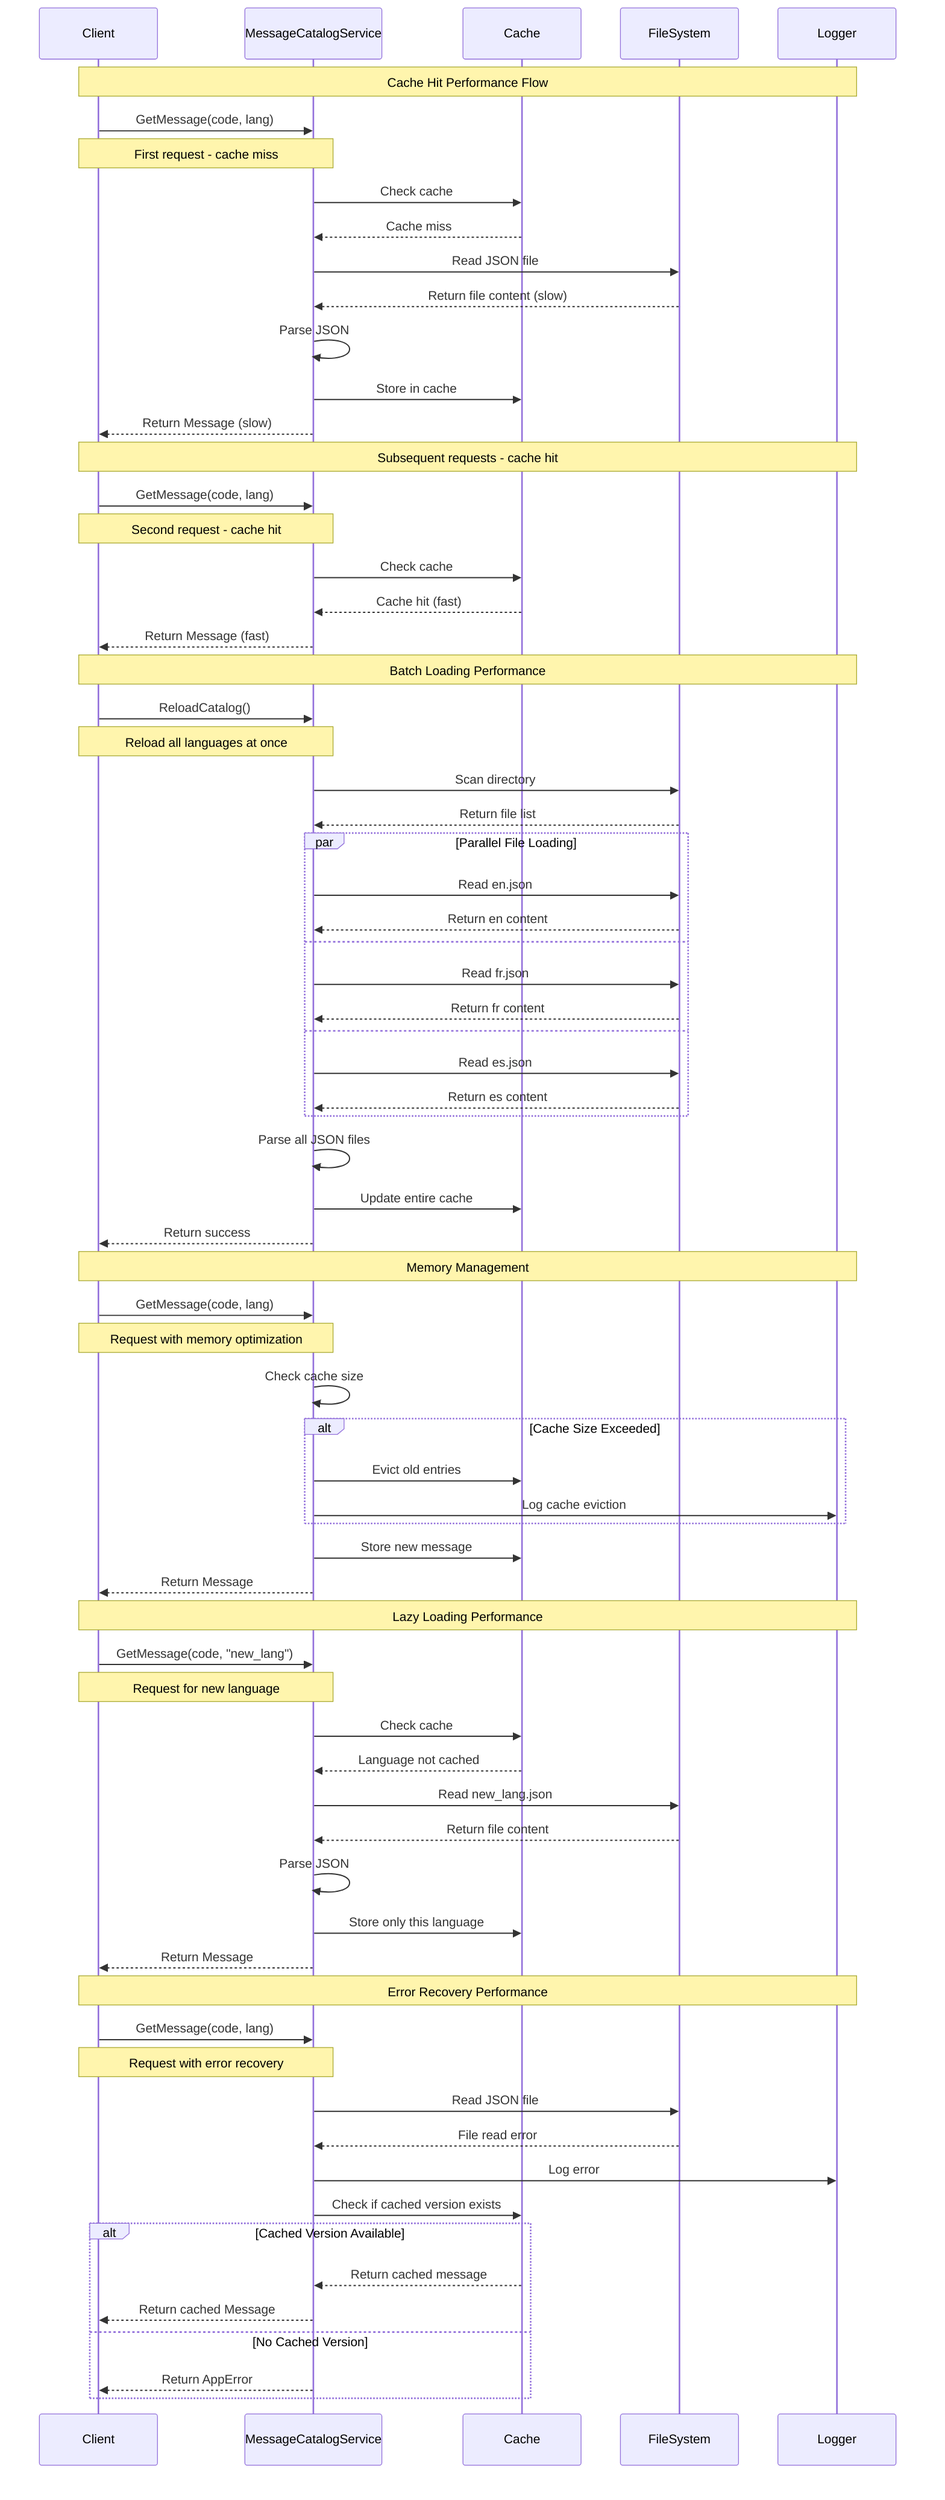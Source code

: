 sequenceDiagram
    participant Client
    participant MessageCatalogService
    participant Cache
    participant FileSystem
    participant Logger
    
    Note over Client,Logger: Cache Hit Performance Flow
    
    Client->>MessageCatalogService: GetMessage(code, lang)
    Note over Client,MessageCatalogService: First request - cache miss
    
    MessageCatalogService->>Cache: Check cache
    Cache-->>MessageCatalogService: Cache miss
    
    MessageCatalogService->>FileSystem: Read JSON file
    FileSystem-->>MessageCatalogService: Return file content (slow)
    
    MessageCatalogService->>MessageCatalogService: Parse JSON
    MessageCatalogService->>Cache: Store in cache
    MessageCatalogService-->>Client: Return Message (slow)
    
    Note over Client,Logger: Subsequent requests - cache hit
    
    Client->>MessageCatalogService: GetMessage(code, lang)
    Note over Client,MessageCatalogService: Second request - cache hit
    
    MessageCatalogService->>Cache: Check cache
    Cache-->>MessageCatalogService: Cache hit (fast)
    
    MessageCatalogService-->>Client: Return Message (fast)
    
    Note over Client,Logger: Batch Loading Performance
    
    Client->>MessageCatalogService: ReloadCatalog()
    Note over Client,MessageCatalogService: Reload all languages at once
    
    MessageCatalogService->>FileSystem: Scan directory
    FileSystem-->>MessageCatalogService: Return file list
    
    par Parallel File Loading
        MessageCatalogService->>FileSystem: Read en.json
        FileSystem-->>MessageCatalogService: Return en content
    and
        MessageCatalogService->>FileSystem: Read fr.json
        FileSystem-->>MessageCatalogService: Return fr content
    and
        MessageCatalogService->>FileSystem: Read es.json
        FileSystem-->>MessageCatalogService: Return es content
    end
    
    MessageCatalogService->>MessageCatalogService: Parse all JSON files
    MessageCatalogService->>Cache: Update entire cache
    MessageCatalogService-->>Client: Return success
    
    Note over Client,Logger: Memory Management
    
    Client->>MessageCatalogService: GetMessage(code, lang)
    Note over Client,MessageCatalogService: Request with memory optimization
    
    MessageCatalogService->>MessageCatalogService: Check cache size
    alt Cache Size Exceeded
        MessageCatalogService->>Cache: Evict old entries
        MessageCatalogService->>Logger: Log cache eviction
    end
    
    MessageCatalogService->>Cache: Store new message
    MessageCatalogService-->>Client: Return Message
    
    Note over Client,Logger: Lazy Loading Performance
    
    Client->>MessageCatalogService: GetMessage(code, "new_lang")
    Note over Client,MessageCatalogService: Request for new language
    
    MessageCatalogService->>Cache: Check cache
    Cache-->>MessageCatalogService: Language not cached
    
    MessageCatalogService->>FileSystem: Read new_lang.json
    FileSystem-->>MessageCatalogService: Return file content
    
    MessageCatalogService->>MessageCatalogService: Parse JSON
    MessageCatalogService->>Cache: Store only this language
    MessageCatalogService-->>Client: Return Message
    
    Note over Client,Logger: Error Recovery Performance
    
    Client->>MessageCatalogService: GetMessage(code, lang)
    Note over Client,MessageCatalogService: Request with error recovery
    
    MessageCatalogService->>FileSystem: Read JSON file
    FileSystem-->>MessageCatalogService: File read error
    
    MessageCatalogService->>Logger: Log error
    MessageCatalogService->>Cache: Check if cached version exists
    alt Cached Version Available
        Cache-->>MessageCatalogService: Return cached message
        MessageCatalogService-->>Client: Return cached Message
    else No Cached Version
        MessageCatalogService-->>Client: Return AppError
    end